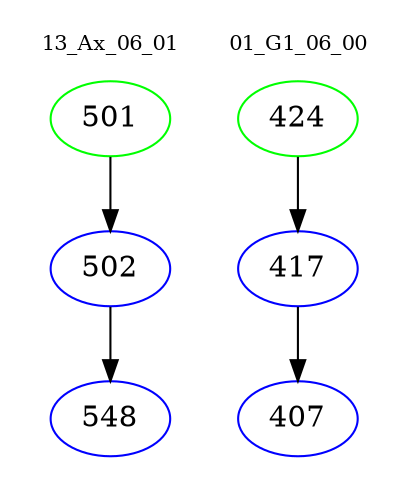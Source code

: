 digraph{
subgraph cluster_0 {
color = white
label = "13_Ax_06_01";
fontsize=10;
T0_501 [label="501", color="green"]
T0_501 -> T0_502 [color="black"]
T0_502 [label="502", color="blue"]
T0_502 -> T0_548 [color="black"]
T0_548 [label="548", color="blue"]
}
subgraph cluster_1 {
color = white
label = "01_G1_06_00";
fontsize=10;
T1_424 [label="424", color="green"]
T1_424 -> T1_417 [color="black"]
T1_417 [label="417", color="blue"]
T1_417 -> T1_407 [color="black"]
T1_407 [label="407", color="blue"]
}
}
